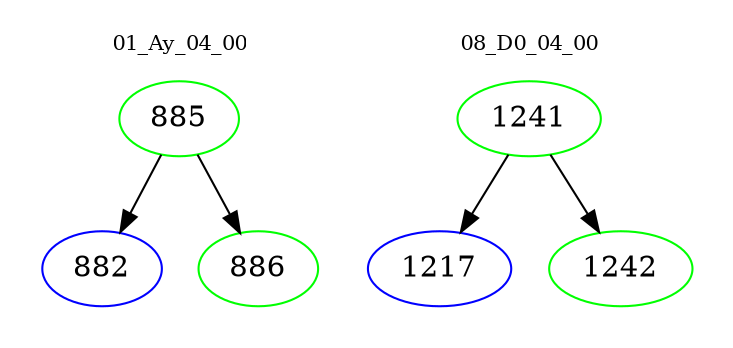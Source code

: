 digraph{
subgraph cluster_0 {
color = white
label = "01_Ay_04_00";
fontsize=10;
T0_885 [label="885", color="green"]
T0_885 -> T0_882 [color="black"]
T0_882 [label="882", color="blue"]
T0_885 -> T0_886 [color="black"]
T0_886 [label="886", color="green"]
}
subgraph cluster_1 {
color = white
label = "08_D0_04_00";
fontsize=10;
T1_1241 [label="1241", color="green"]
T1_1241 -> T1_1217 [color="black"]
T1_1217 [label="1217", color="blue"]
T1_1241 -> T1_1242 [color="black"]
T1_1242 [label="1242", color="green"]
}
}
